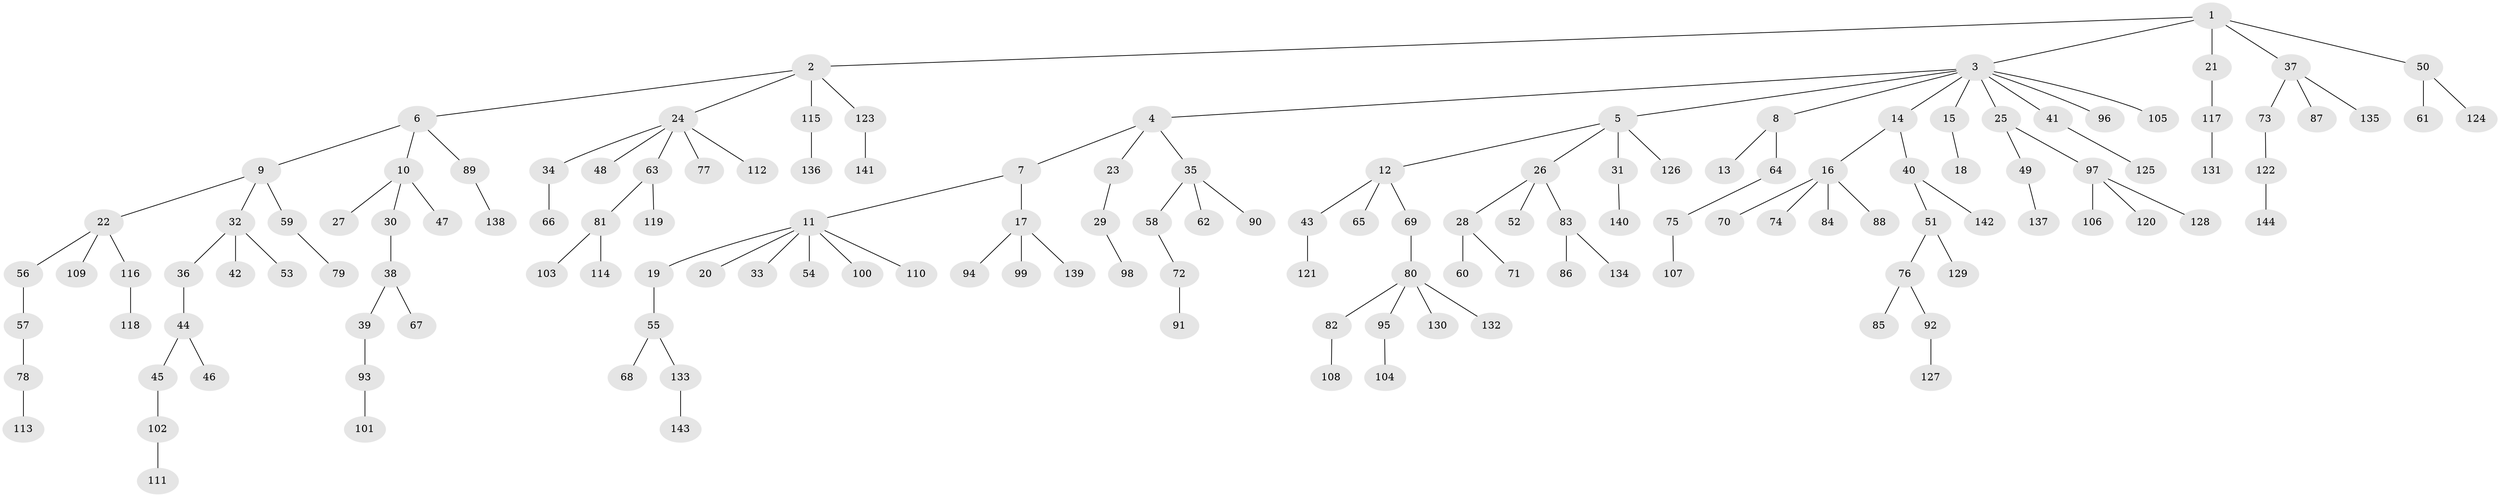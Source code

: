 // coarse degree distribution, {5: 0.02912621359223301, 9: 0.019417475728155338, 7: 0.019417475728155338, 4: 0.04854368932038835, 2: 0.22330097087378642, 6: 0.009708737864077669, 3: 0.08737864077669903, 1: 0.5631067961165048}
// Generated by graph-tools (version 1.1) at 2025/52/02/27/25 19:52:11]
// undirected, 144 vertices, 143 edges
graph export_dot {
graph [start="1"]
  node [color=gray90,style=filled];
  1;
  2;
  3;
  4;
  5;
  6;
  7;
  8;
  9;
  10;
  11;
  12;
  13;
  14;
  15;
  16;
  17;
  18;
  19;
  20;
  21;
  22;
  23;
  24;
  25;
  26;
  27;
  28;
  29;
  30;
  31;
  32;
  33;
  34;
  35;
  36;
  37;
  38;
  39;
  40;
  41;
  42;
  43;
  44;
  45;
  46;
  47;
  48;
  49;
  50;
  51;
  52;
  53;
  54;
  55;
  56;
  57;
  58;
  59;
  60;
  61;
  62;
  63;
  64;
  65;
  66;
  67;
  68;
  69;
  70;
  71;
  72;
  73;
  74;
  75;
  76;
  77;
  78;
  79;
  80;
  81;
  82;
  83;
  84;
  85;
  86;
  87;
  88;
  89;
  90;
  91;
  92;
  93;
  94;
  95;
  96;
  97;
  98;
  99;
  100;
  101;
  102;
  103;
  104;
  105;
  106;
  107;
  108;
  109;
  110;
  111;
  112;
  113;
  114;
  115;
  116;
  117;
  118;
  119;
  120;
  121;
  122;
  123;
  124;
  125;
  126;
  127;
  128;
  129;
  130;
  131;
  132;
  133;
  134;
  135;
  136;
  137;
  138;
  139;
  140;
  141;
  142;
  143;
  144;
  1 -- 2;
  1 -- 3;
  1 -- 21;
  1 -- 37;
  1 -- 50;
  2 -- 6;
  2 -- 24;
  2 -- 115;
  2 -- 123;
  3 -- 4;
  3 -- 5;
  3 -- 8;
  3 -- 14;
  3 -- 15;
  3 -- 25;
  3 -- 41;
  3 -- 96;
  3 -- 105;
  4 -- 7;
  4 -- 23;
  4 -- 35;
  5 -- 12;
  5 -- 26;
  5 -- 31;
  5 -- 126;
  6 -- 9;
  6 -- 10;
  6 -- 89;
  7 -- 11;
  7 -- 17;
  8 -- 13;
  8 -- 64;
  9 -- 22;
  9 -- 32;
  9 -- 59;
  10 -- 27;
  10 -- 30;
  10 -- 47;
  11 -- 19;
  11 -- 20;
  11 -- 33;
  11 -- 54;
  11 -- 100;
  11 -- 110;
  12 -- 43;
  12 -- 65;
  12 -- 69;
  14 -- 16;
  14 -- 40;
  15 -- 18;
  16 -- 70;
  16 -- 74;
  16 -- 84;
  16 -- 88;
  17 -- 94;
  17 -- 99;
  17 -- 139;
  19 -- 55;
  21 -- 117;
  22 -- 56;
  22 -- 109;
  22 -- 116;
  23 -- 29;
  24 -- 34;
  24 -- 48;
  24 -- 63;
  24 -- 77;
  24 -- 112;
  25 -- 49;
  25 -- 97;
  26 -- 28;
  26 -- 52;
  26 -- 83;
  28 -- 60;
  28 -- 71;
  29 -- 98;
  30 -- 38;
  31 -- 140;
  32 -- 36;
  32 -- 42;
  32 -- 53;
  34 -- 66;
  35 -- 58;
  35 -- 62;
  35 -- 90;
  36 -- 44;
  37 -- 73;
  37 -- 87;
  37 -- 135;
  38 -- 39;
  38 -- 67;
  39 -- 93;
  40 -- 51;
  40 -- 142;
  41 -- 125;
  43 -- 121;
  44 -- 45;
  44 -- 46;
  45 -- 102;
  49 -- 137;
  50 -- 61;
  50 -- 124;
  51 -- 76;
  51 -- 129;
  55 -- 68;
  55 -- 133;
  56 -- 57;
  57 -- 78;
  58 -- 72;
  59 -- 79;
  63 -- 81;
  63 -- 119;
  64 -- 75;
  69 -- 80;
  72 -- 91;
  73 -- 122;
  75 -- 107;
  76 -- 85;
  76 -- 92;
  78 -- 113;
  80 -- 82;
  80 -- 95;
  80 -- 130;
  80 -- 132;
  81 -- 103;
  81 -- 114;
  82 -- 108;
  83 -- 86;
  83 -- 134;
  89 -- 138;
  92 -- 127;
  93 -- 101;
  95 -- 104;
  97 -- 106;
  97 -- 120;
  97 -- 128;
  102 -- 111;
  115 -- 136;
  116 -- 118;
  117 -- 131;
  122 -- 144;
  123 -- 141;
  133 -- 143;
}
